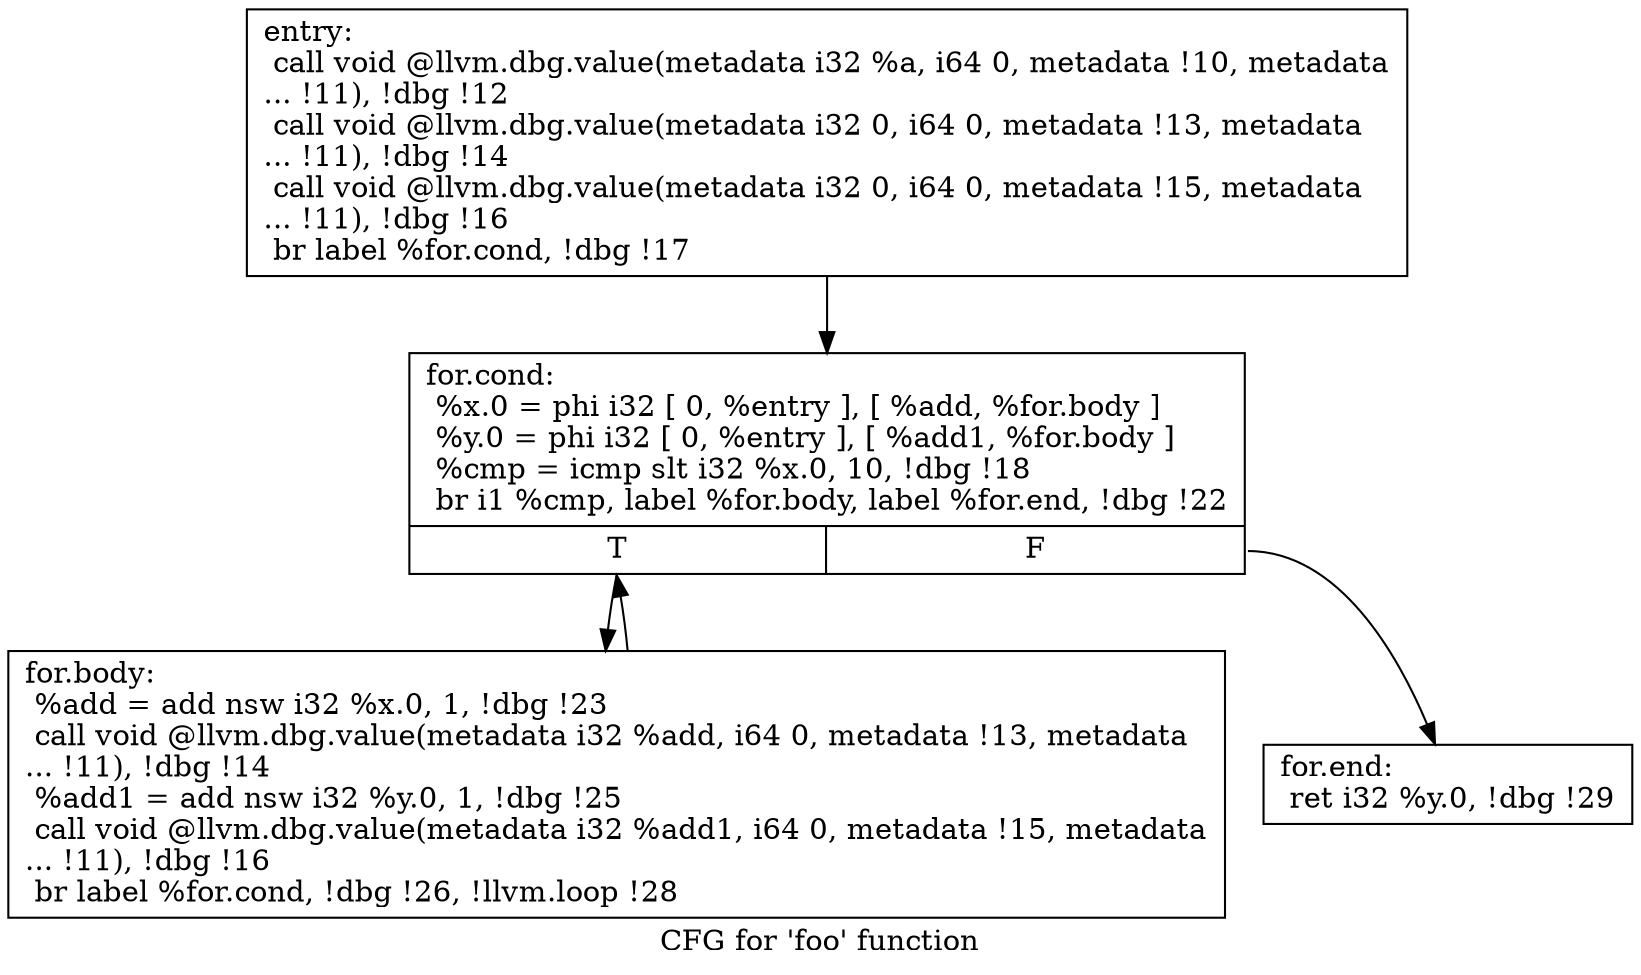 digraph "CFG for 'foo' function" {
	label="CFG for 'foo' function";

	Node0x6eb1800 [shape=record,label="{entry:\l  call void @llvm.dbg.value(metadata i32 %a, i64 0, metadata !10, metadata\l... !11), !dbg !12\l  call void @llvm.dbg.value(metadata i32 0, i64 0, metadata !13, metadata\l... !11), !dbg !14\l  call void @llvm.dbg.value(metadata i32 0, i64 0, metadata !15, metadata\l... !11), !dbg !16\l  br label %for.cond, !dbg !17\l}"];
	Node0x6eb1800 -> Node0x6eb6470;
	Node0x6eb6470 [shape=record,label="{for.cond:                                         \l  %x.0 = phi i32 [ 0, %entry ], [ %add, %for.body ]\l  %y.0 = phi i32 [ 0, %entry ], [ %add1, %for.body ]\l  %cmp = icmp slt i32 %x.0, 10, !dbg !18\l  br i1 %cmp, label %for.body, label %for.end, !dbg !22\l|{<s0>T|<s1>F}}"];
	Node0x6eb6470:s0 -> Node0x6eb6750;
	Node0x6eb6470:s1 -> Node0x6ec96a0;
	Node0x6eb6750 [shape=record,label="{for.body:                                         \l  %add = add nsw i32 %x.0, 1, !dbg !23\l  call void @llvm.dbg.value(metadata i32 %add, i64 0, metadata !13, metadata\l... !11), !dbg !14\l  %add1 = add nsw i32 %y.0, 1, !dbg !25\l  call void @llvm.dbg.value(metadata i32 %add1, i64 0, metadata !15, metadata\l... !11), !dbg !16\l  br label %for.cond, !dbg !26, !llvm.loop !28\l}"];
	Node0x6eb6750 -> Node0x6eb6470;
	Node0x6ec96a0 [shape=record,label="{for.end:                                          \l  ret i32 %y.0, !dbg !29\l}"];
}
